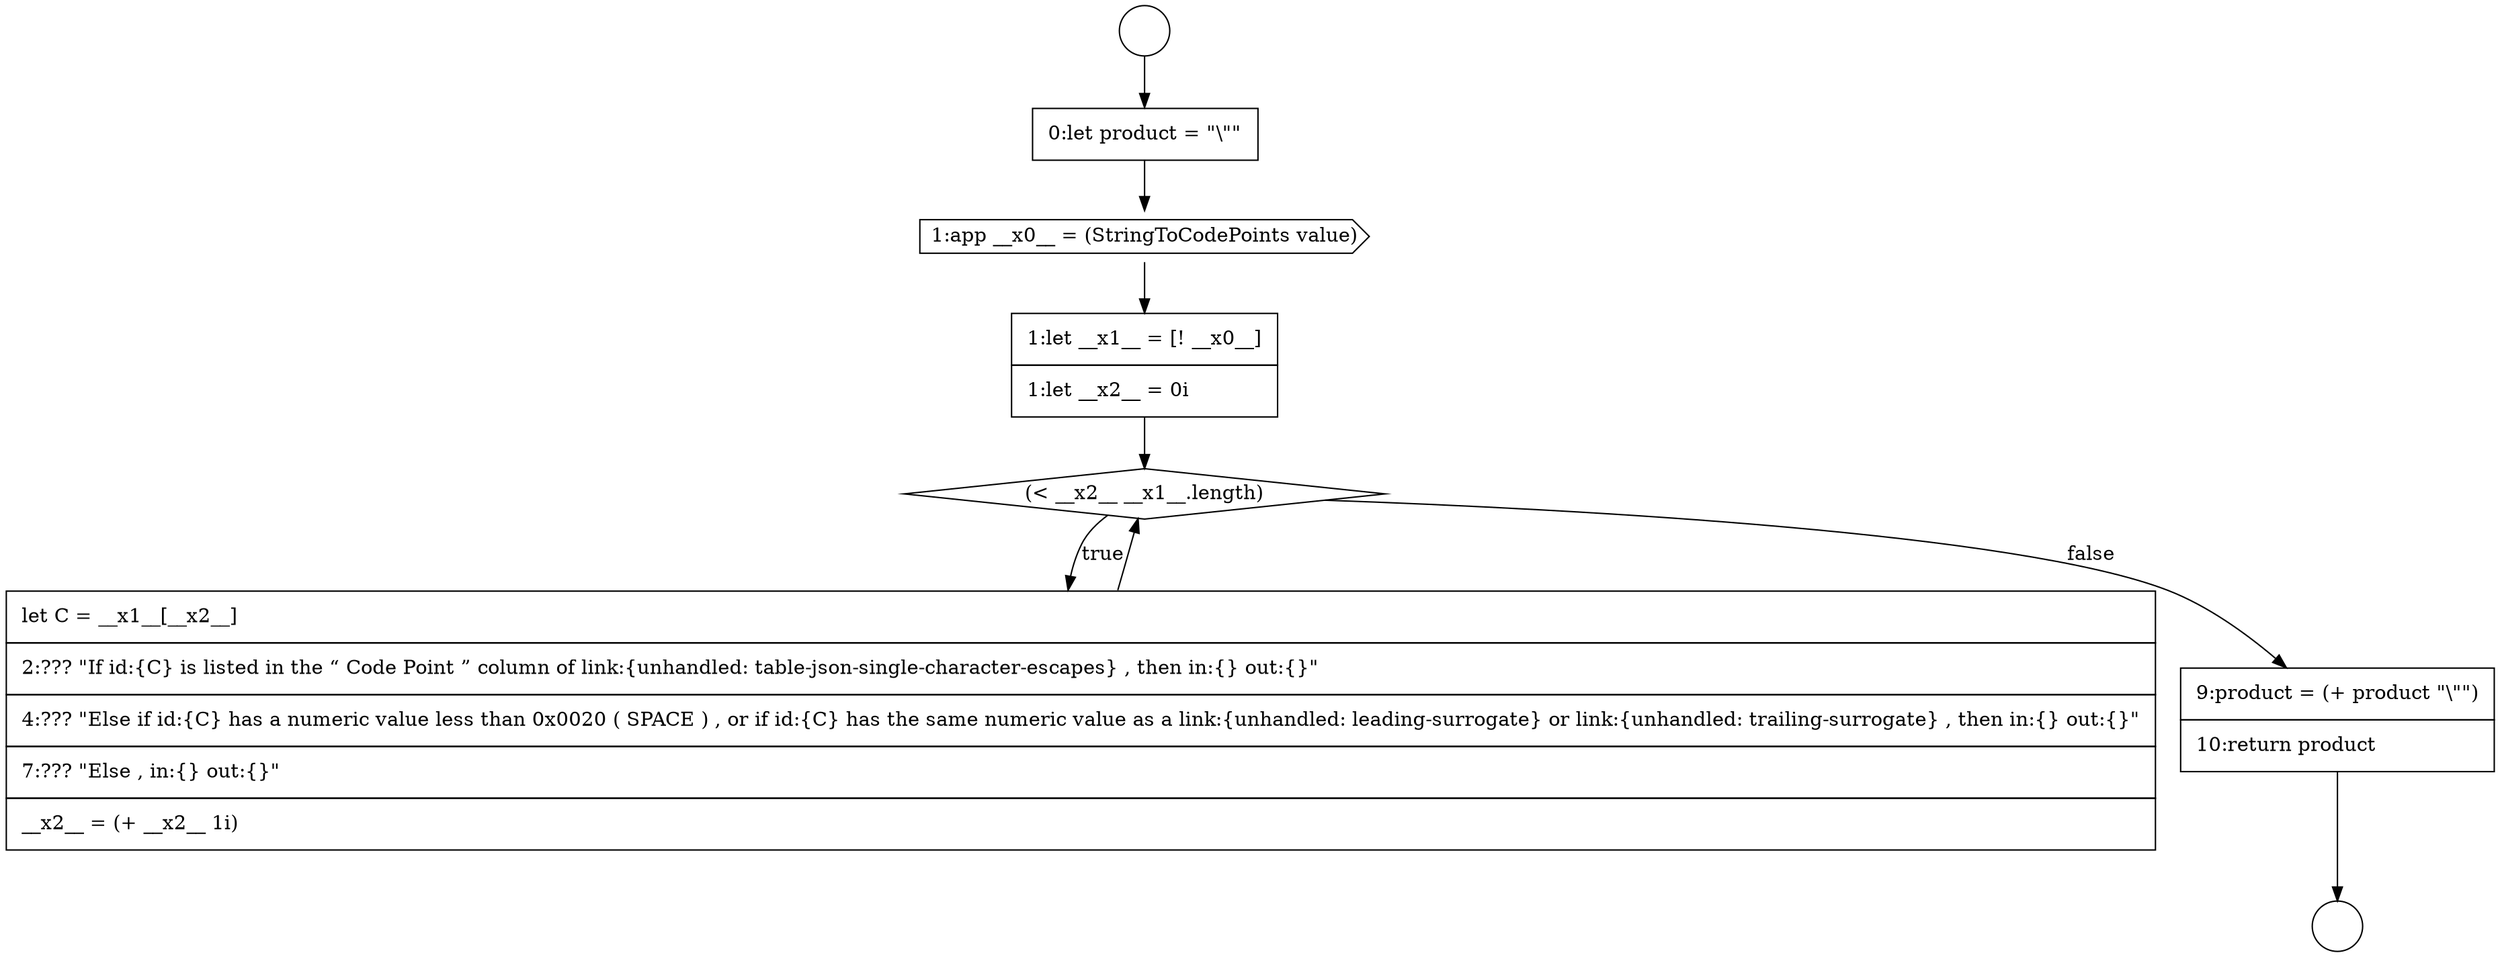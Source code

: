 digraph {
  node18368 [shape=circle label=" " color="black" fillcolor="white" style=filled]
  node18372 [shape=none, margin=0, label=<<font color="black">
    <table border="0" cellborder="1" cellspacing="0" cellpadding="10">
      <tr><td align="left">1:let __x1__ = [! __x0__]</td></tr>
      <tr><td align="left">1:let __x2__ = 0i</td></tr>
    </table>
  </font>> color="black" fillcolor="white" style=filled]
  node18371 [shape=cds, label=<<font color="black">1:app __x0__ = (StringToCodePoints value)</font>> color="black" fillcolor="white" style=filled]
  node18373 [shape=diamond, label=<<font color="black">(&lt; __x2__ __x1__.length)</font>> color="black" fillcolor="white" style=filled]
  node18369 [shape=circle label=" " color="black" fillcolor="white" style=filled]
  node18374 [shape=none, margin=0, label=<<font color="black">
    <table border="0" cellborder="1" cellspacing="0" cellpadding="10">
      <tr><td align="left">let C = __x1__[__x2__]</td></tr>
      <tr><td align="left">2:??? &quot;If id:{C} is listed in the &ldquo; Code Point &rdquo; column of link:{unhandled: table-json-single-character-escapes} , then in:{} out:{}&quot;</td></tr>
      <tr><td align="left">4:??? &quot;Else if id:{C} has a numeric value less than 0x0020 ( SPACE ) , or if id:{C} has the same numeric value as a link:{unhandled: leading-surrogate} or link:{unhandled: trailing-surrogate} , then in:{} out:{}&quot;</td></tr>
      <tr><td align="left">7:??? &quot;Else , in:{} out:{}&quot;</td></tr>
      <tr><td align="left">__x2__ = (+ __x2__ 1i)</td></tr>
    </table>
  </font>> color="black" fillcolor="white" style=filled]
  node18375 [shape=none, margin=0, label=<<font color="black">
    <table border="0" cellborder="1" cellspacing="0" cellpadding="10">
      <tr><td align="left">9:product = (+ product &quot;\&quot;&quot;)</td></tr>
      <tr><td align="left">10:return product</td></tr>
    </table>
  </font>> color="black" fillcolor="white" style=filled]
  node18370 [shape=none, margin=0, label=<<font color="black">
    <table border="0" cellborder="1" cellspacing="0" cellpadding="10">
      <tr><td align="left">0:let product = &quot;\&quot;&quot;</td></tr>
    </table>
  </font>> color="black" fillcolor="white" style=filled]
  node18368 -> node18370 [ color="black"]
  node18372 -> node18373 [ color="black"]
  node18375 -> node18369 [ color="black"]
  node18371 -> node18372 [ color="black"]
  node18373 -> node18374 [label=<<font color="black">true</font>> color="black"]
  node18373 -> node18375 [label=<<font color="black">false</font>> color="black"]
  node18374 -> node18373 [ color="black"]
  node18370 -> node18371 [ color="black"]
}
